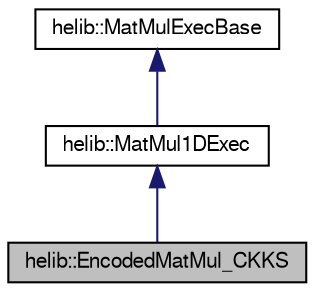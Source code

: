 digraph "helib::EncodedMatMul_CKKS"
{
  edge [fontname="FreeSans",fontsize="10",labelfontname="FreeSans",labelfontsize="10"];
  node [fontname="FreeSans",fontsize="10",shape=record];
  Node0 [label="helib::EncodedMatMul_CKKS",height=0.2,width=0.4,color="black", fillcolor="grey75", style="filled", fontcolor="black"];
  Node1 -> Node0 [dir="back",color="midnightblue",fontsize="10",style="solid"];
  Node1 [label="helib::MatMul1DExec",height=0.2,width=0.4,color="black", fillcolor="white", style="filled",URL="$classhelib_1_1_mat_mul1_d_exec.html"];
  Node2 -> Node1 [dir="back",color="midnightblue",fontsize="10",style="solid"];
  Node2 [label="helib::MatMulExecBase",height=0.2,width=0.4,color="black", fillcolor="white", style="filled",URL="$classhelib_1_1_mat_mul_exec_base.html"];
}
